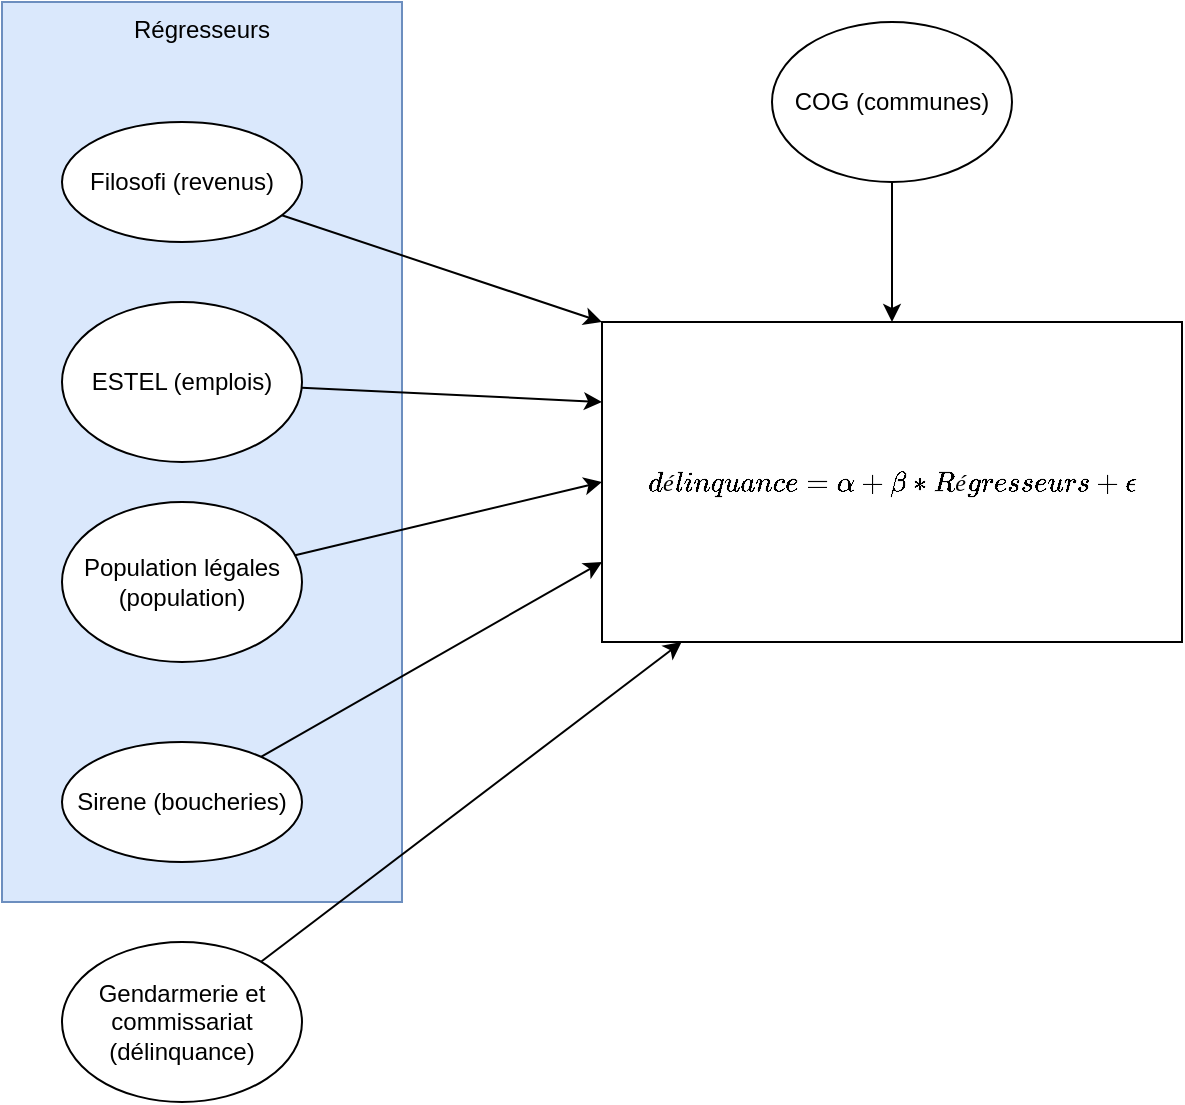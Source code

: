 <mxfile version="15.7.4" type="device"><diagram id="JZram01bUqmllXyA5Xpq" name="Page-1"><mxGraphModel dx="1422" dy="794" grid="1" gridSize="10" guides="1" tooltips="1" connect="1" arrows="1" fold="1" page="1" pageScale="1" pageWidth="827" pageHeight="1169" math="1" shadow="0"><root><mxCell id="0"/><mxCell id="1" parent="0"/><mxCell id="3sGeZ_FETt5rlhcKVvUc-15" value="Régresseurs" style="rounded=0;whiteSpace=wrap;html=1;verticalAlign=top;fillColor=#dae8fc;strokeColor=#6c8ebf;" vertex="1" parent="1"><mxGeometry x="40" y="80" width="200" height="450" as="geometry"/></mxCell><mxCell id="3sGeZ_FETt5rlhcKVvUc-2" value="$$délinquance =&amp;nbsp; \alpha + \beta&amp;nbsp; * Régresseurs + \epsilon$$" style="rounded=0;whiteSpace=wrap;html=1;" vertex="1" parent="1"><mxGeometry x="340" y="240" width="290" height="160" as="geometry"/></mxCell><mxCell id="3sGeZ_FETt5rlhcKVvUc-10" style="rounded=0;orthogonalLoop=1;jettySize=auto;html=1;entryX=0;entryY=0.25;entryDx=0;entryDy=0;" edge="1" parent="1" source="3sGeZ_FETt5rlhcKVvUc-3" target="3sGeZ_FETt5rlhcKVvUc-2"><mxGeometry relative="1" as="geometry"/></mxCell><mxCell id="3sGeZ_FETt5rlhcKVvUc-3" value="ESTEL (emplois)" style="ellipse;whiteSpace=wrap;html=1;" vertex="1" parent="1"><mxGeometry x="70" y="230" width="120" height="80" as="geometry"/></mxCell><mxCell id="3sGeZ_FETt5rlhcKVvUc-9" style="rounded=0;orthogonalLoop=1;jettySize=auto;html=1;entryX=0;entryY=0.5;entryDx=0;entryDy=0;" edge="1" parent="1" source="3sGeZ_FETt5rlhcKVvUc-4" target="3sGeZ_FETt5rlhcKVvUc-2"><mxGeometry relative="1" as="geometry"/></mxCell><mxCell id="3sGeZ_FETt5rlhcKVvUc-4" value="Population légales (population)" style="ellipse;whiteSpace=wrap;html=1;" vertex="1" parent="1"><mxGeometry x="70" y="330" width="120" height="80" as="geometry"/></mxCell><mxCell id="3sGeZ_FETt5rlhcKVvUc-12" style="edgeStyle=none;rounded=0;orthogonalLoop=1;jettySize=auto;html=1;entryX=0.5;entryY=0;entryDx=0;entryDy=0;" edge="1" parent="1" source="3sGeZ_FETt5rlhcKVvUc-5" target="3sGeZ_FETt5rlhcKVvUc-2"><mxGeometry relative="1" as="geometry"/></mxCell><mxCell id="3sGeZ_FETt5rlhcKVvUc-5" value="COG (communes)" style="ellipse;whiteSpace=wrap;html=1;" vertex="1" parent="1"><mxGeometry x="425" y="90" width="120" height="80" as="geometry"/></mxCell><mxCell id="3sGeZ_FETt5rlhcKVvUc-8" style="rounded=0;orthogonalLoop=1;jettySize=auto;html=1;" edge="1" parent="1" source="3sGeZ_FETt5rlhcKVvUc-6" target="3sGeZ_FETt5rlhcKVvUc-2"><mxGeometry relative="1" as="geometry"/></mxCell><mxCell id="3sGeZ_FETt5rlhcKVvUc-6" value="Gendarmerie et commissariat (délinquance)" style="ellipse;whiteSpace=wrap;html=1;" vertex="1" parent="1"><mxGeometry x="70" y="550" width="120" height="80" as="geometry"/></mxCell><mxCell id="3sGeZ_FETt5rlhcKVvUc-11" style="rounded=0;orthogonalLoop=1;jettySize=auto;html=1;entryX=0;entryY=0.75;entryDx=0;entryDy=0;" edge="1" parent="1" source="3sGeZ_FETt5rlhcKVvUc-7" target="3sGeZ_FETt5rlhcKVvUc-2"><mxGeometry relative="1" as="geometry"/></mxCell><mxCell id="3sGeZ_FETt5rlhcKVvUc-7" value="Sirene (boucheries)" style="ellipse;whiteSpace=wrap;html=1;" vertex="1" parent="1"><mxGeometry x="70" y="450" width="120" height="60" as="geometry"/></mxCell><mxCell id="3sGeZ_FETt5rlhcKVvUc-14" style="edgeStyle=none;rounded=0;orthogonalLoop=1;jettySize=auto;html=1;entryX=0;entryY=0;entryDx=0;entryDy=0;" edge="1" parent="1" source="3sGeZ_FETt5rlhcKVvUc-13" target="3sGeZ_FETt5rlhcKVvUc-2"><mxGeometry relative="1" as="geometry"/></mxCell><mxCell id="3sGeZ_FETt5rlhcKVvUc-13" value="Filosofi (revenus)" style="ellipse;whiteSpace=wrap;html=1;" vertex="1" parent="1"><mxGeometry x="70" y="140" width="120" height="60" as="geometry"/></mxCell></root></mxGraphModel></diagram></mxfile>